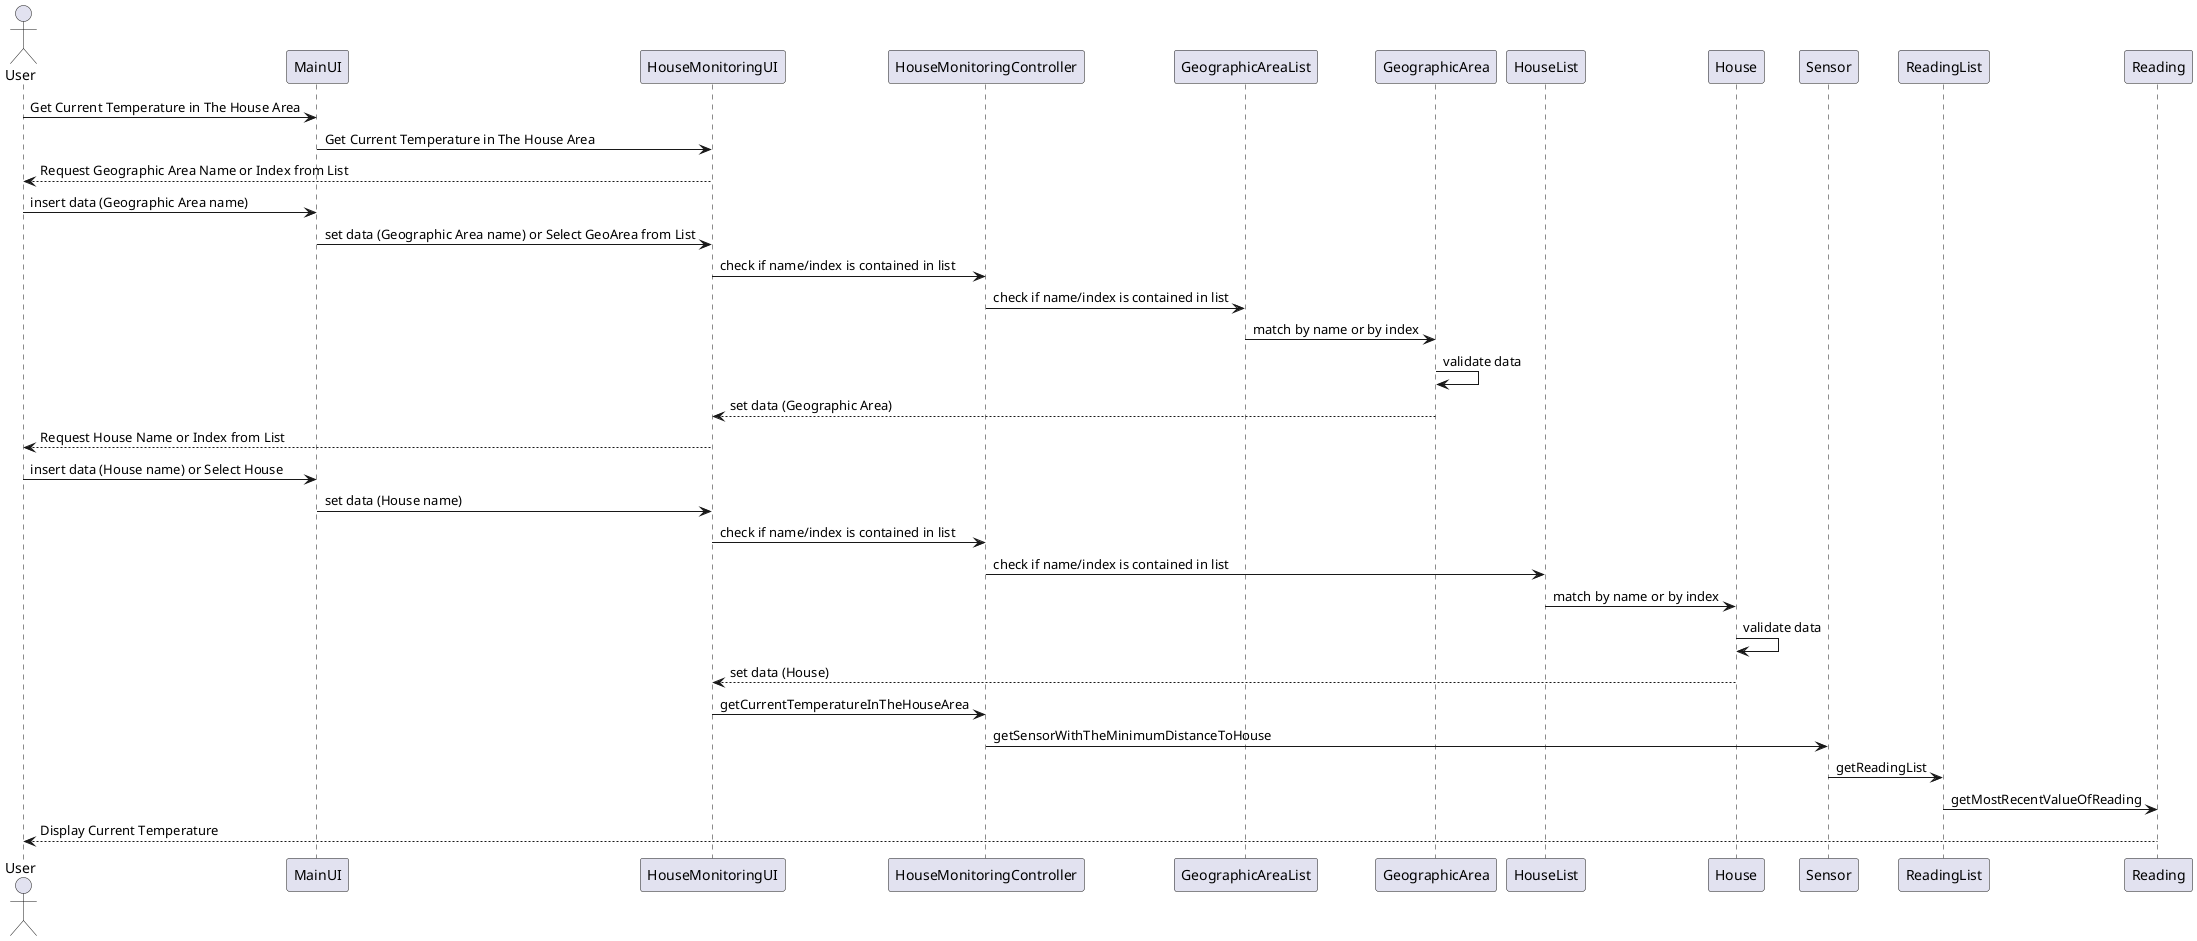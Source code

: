 @startuml
actor User
User -> MainUI: Get Current Temperature in The House Area
MainUI -> HouseMonitoringUI: Get Current Temperature in The House Area
HouseMonitoringUI --> User: Request Geographic Area Name or Index from List
User -> MainUI: insert data (Geographic Area name)
MainUI -> HouseMonitoringUI: set data (Geographic Area name) or Select GeoArea from List
HouseMonitoringUI ->HouseMonitoringController: check if name/index is contained in list
HouseMonitoringController -> GeographicAreaList: check if name/index is contained in list
GeographicAreaList -> GeographicArea: match by name or by index
GeographicArea -> GeographicArea: validate data
GeographicArea --> HouseMonitoringUI: set data (Geographic Area)
HouseMonitoringUI --> User: Request House Name or Index from List
User -> MainUI: insert data (House name) or Select House
MainUI -> HouseMonitoringUI: set data (House name)
HouseMonitoringUI -> HouseMonitoringController: check if name/index is contained in list
HouseMonitoringController -> HouseList: check if name/index is contained in list
HouseList -> House: match by name or by index
House -> House: validate data
House --> HouseMonitoringUI: set data (House)
HouseMonitoringUI -> HouseMonitoringController: getCurrentTemperatureInTheHouseArea
HouseMonitoringController->Sensor: getSensorWithTheMinimumDistanceToHouse
Sensor->ReadingList: getReadingList
ReadingList->Reading:getMostRecentValueOfReading
Reading-->User: Display Current Temperature
@enduml